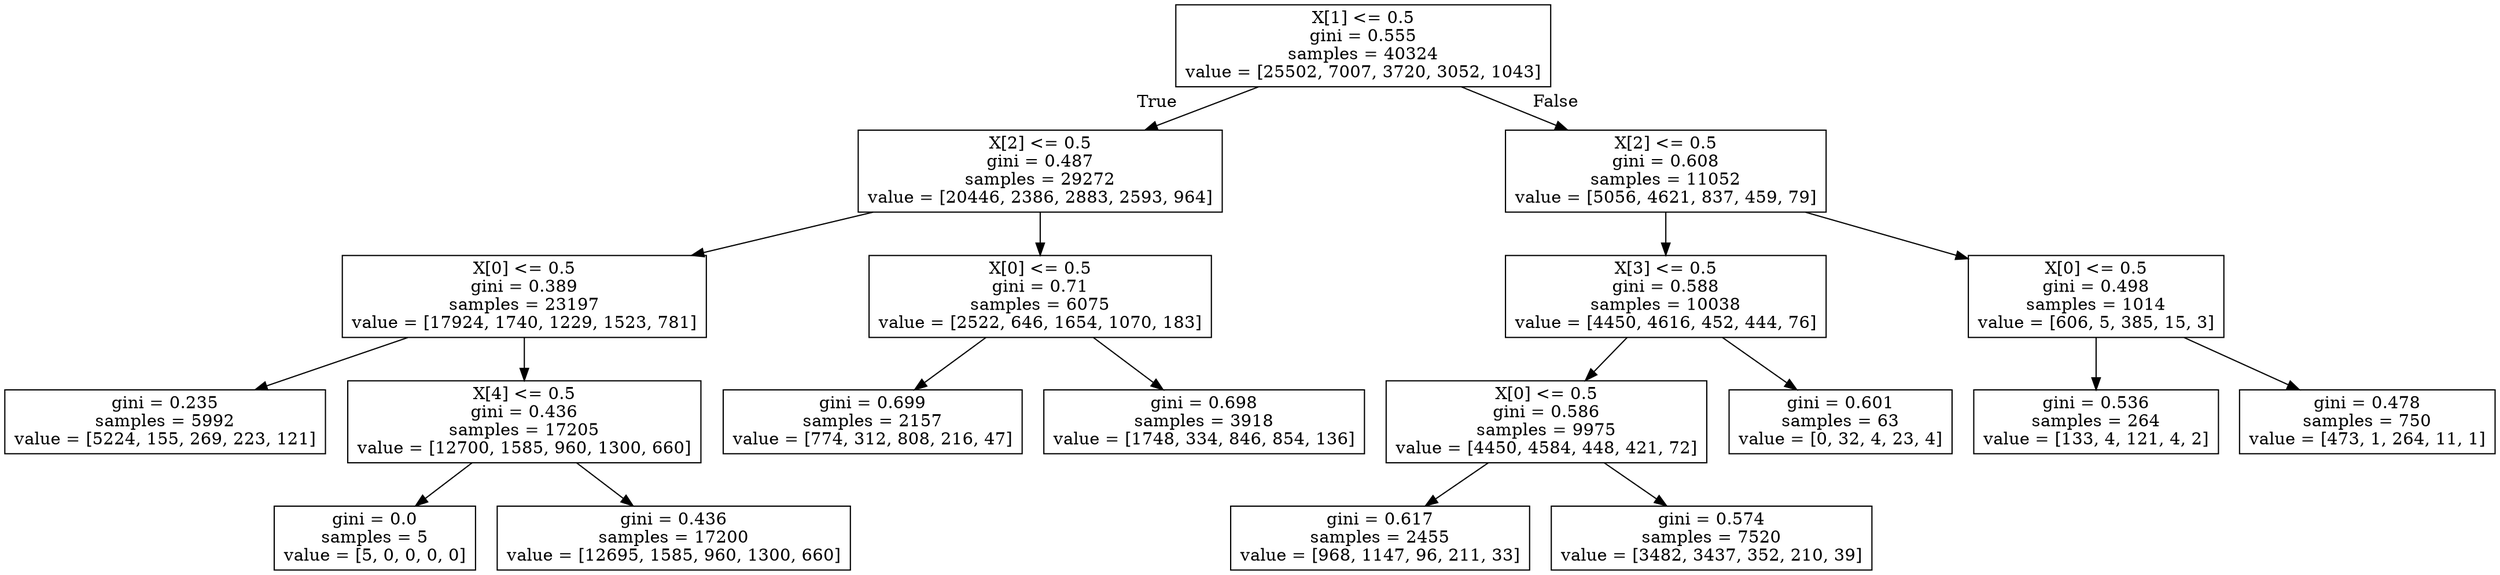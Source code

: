 digraph Tree {
node [shape=box] ;
0 [label="X[1] <= 0.5\ngini = 0.555\nsamples = 40324\nvalue = [25502, 7007, 3720, 3052, 1043]"] ;
1 [label="X[2] <= 0.5\ngini = 0.487\nsamples = 29272\nvalue = [20446, 2386, 2883, 2593, 964]"] ;
0 -> 1 [labeldistance=2.5, labelangle=45, headlabel="True"] ;
2 [label="X[0] <= 0.5\ngini = 0.389\nsamples = 23197\nvalue = [17924, 1740, 1229, 1523, 781]"] ;
1 -> 2 ;
3 [label="gini = 0.235\nsamples = 5992\nvalue = [5224, 155, 269, 223, 121]"] ;
2 -> 3 ;
4 [label="X[4] <= 0.5\ngini = 0.436\nsamples = 17205\nvalue = [12700, 1585, 960, 1300, 660]"] ;
2 -> 4 ;
5 [label="gini = 0.0\nsamples = 5\nvalue = [5, 0, 0, 0, 0]"] ;
4 -> 5 ;
6 [label="gini = 0.436\nsamples = 17200\nvalue = [12695, 1585, 960, 1300, 660]"] ;
4 -> 6 ;
7 [label="X[0] <= 0.5\ngini = 0.71\nsamples = 6075\nvalue = [2522, 646, 1654, 1070, 183]"] ;
1 -> 7 ;
8 [label="gini = 0.699\nsamples = 2157\nvalue = [774, 312, 808, 216, 47]"] ;
7 -> 8 ;
9 [label="gini = 0.698\nsamples = 3918\nvalue = [1748, 334, 846, 854, 136]"] ;
7 -> 9 ;
10 [label="X[2] <= 0.5\ngini = 0.608\nsamples = 11052\nvalue = [5056, 4621, 837, 459, 79]"] ;
0 -> 10 [labeldistance=2.5, labelangle=-45, headlabel="False"] ;
11 [label="X[3] <= 0.5\ngini = 0.588\nsamples = 10038\nvalue = [4450, 4616, 452, 444, 76]"] ;
10 -> 11 ;
12 [label="X[0] <= 0.5\ngini = 0.586\nsamples = 9975\nvalue = [4450, 4584, 448, 421, 72]"] ;
11 -> 12 ;
13 [label="gini = 0.617\nsamples = 2455\nvalue = [968, 1147, 96, 211, 33]"] ;
12 -> 13 ;
14 [label="gini = 0.574\nsamples = 7520\nvalue = [3482, 3437, 352, 210, 39]"] ;
12 -> 14 ;
15 [label="gini = 0.601\nsamples = 63\nvalue = [0, 32, 4, 23, 4]"] ;
11 -> 15 ;
16 [label="X[0] <= 0.5\ngini = 0.498\nsamples = 1014\nvalue = [606, 5, 385, 15, 3]"] ;
10 -> 16 ;
17 [label="gini = 0.536\nsamples = 264\nvalue = [133, 4, 121, 4, 2]"] ;
16 -> 17 ;
18 [label="gini = 0.478\nsamples = 750\nvalue = [473, 1, 264, 11, 1]"] ;
16 -> 18 ;
}